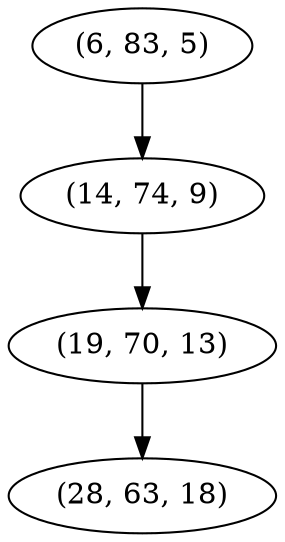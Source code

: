 digraph tree {
    "(6, 83, 5)";
    "(14, 74, 9)";
    "(19, 70, 13)";
    "(28, 63, 18)";
    "(6, 83, 5)" -> "(14, 74, 9)";
    "(14, 74, 9)" -> "(19, 70, 13)";
    "(19, 70, 13)" -> "(28, 63, 18)";
}

